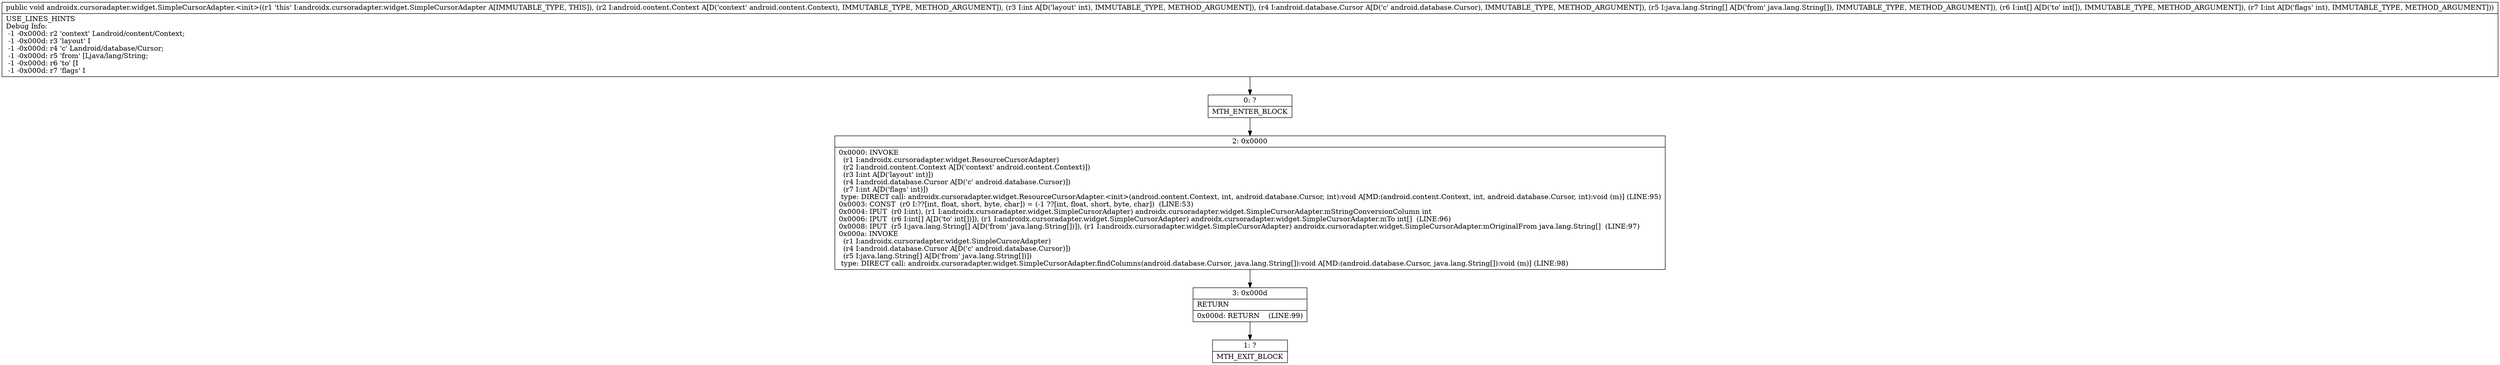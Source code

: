 digraph "CFG forandroidx.cursoradapter.widget.SimpleCursorAdapter.\<init\>(Landroid\/content\/Context;ILandroid\/database\/Cursor;[Ljava\/lang\/String;[II)V" {
Node_0 [shape=record,label="{0\:\ ?|MTH_ENTER_BLOCK\l}"];
Node_2 [shape=record,label="{2\:\ 0x0000|0x0000: INVOKE  \l  (r1 I:androidx.cursoradapter.widget.ResourceCursorAdapter)\l  (r2 I:android.content.Context A[D('context' android.content.Context)])\l  (r3 I:int A[D('layout' int)])\l  (r4 I:android.database.Cursor A[D('c' android.database.Cursor)])\l  (r7 I:int A[D('flags' int)])\l type: DIRECT call: androidx.cursoradapter.widget.ResourceCursorAdapter.\<init\>(android.content.Context, int, android.database.Cursor, int):void A[MD:(android.content.Context, int, android.database.Cursor, int):void (m)] (LINE:95)\l0x0003: CONST  (r0 I:??[int, float, short, byte, char]) = (\-1 ??[int, float, short, byte, char])  (LINE:53)\l0x0004: IPUT  (r0 I:int), (r1 I:androidx.cursoradapter.widget.SimpleCursorAdapter) androidx.cursoradapter.widget.SimpleCursorAdapter.mStringConversionColumn int \l0x0006: IPUT  (r6 I:int[] A[D('to' int[])]), (r1 I:androidx.cursoradapter.widget.SimpleCursorAdapter) androidx.cursoradapter.widget.SimpleCursorAdapter.mTo int[]  (LINE:96)\l0x0008: IPUT  (r5 I:java.lang.String[] A[D('from' java.lang.String[])]), (r1 I:androidx.cursoradapter.widget.SimpleCursorAdapter) androidx.cursoradapter.widget.SimpleCursorAdapter.mOriginalFrom java.lang.String[]  (LINE:97)\l0x000a: INVOKE  \l  (r1 I:androidx.cursoradapter.widget.SimpleCursorAdapter)\l  (r4 I:android.database.Cursor A[D('c' android.database.Cursor)])\l  (r5 I:java.lang.String[] A[D('from' java.lang.String[])])\l type: DIRECT call: androidx.cursoradapter.widget.SimpleCursorAdapter.findColumns(android.database.Cursor, java.lang.String[]):void A[MD:(android.database.Cursor, java.lang.String[]):void (m)] (LINE:98)\l}"];
Node_3 [shape=record,label="{3\:\ 0x000d|RETURN\l|0x000d: RETURN    (LINE:99)\l}"];
Node_1 [shape=record,label="{1\:\ ?|MTH_EXIT_BLOCK\l}"];
MethodNode[shape=record,label="{public void androidx.cursoradapter.widget.SimpleCursorAdapter.\<init\>((r1 'this' I:androidx.cursoradapter.widget.SimpleCursorAdapter A[IMMUTABLE_TYPE, THIS]), (r2 I:android.content.Context A[D('context' android.content.Context), IMMUTABLE_TYPE, METHOD_ARGUMENT]), (r3 I:int A[D('layout' int), IMMUTABLE_TYPE, METHOD_ARGUMENT]), (r4 I:android.database.Cursor A[D('c' android.database.Cursor), IMMUTABLE_TYPE, METHOD_ARGUMENT]), (r5 I:java.lang.String[] A[D('from' java.lang.String[]), IMMUTABLE_TYPE, METHOD_ARGUMENT]), (r6 I:int[] A[D('to' int[]), IMMUTABLE_TYPE, METHOD_ARGUMENT]), (r7 I:int A[D('flags' int), IMMUTABLE_TYPE, METHOD_ARGUMENT]))  | USE_LINES_HINTS\lDebug Info:\l  \-1 \-0x000d: r2 'context' Landroid\/content\/Context;\l  \-1 \-0x000d: r3 'layout' I\l  \-1 \-0x000d: r4 'c' Landroid\/database\/Cursor;\l  \-1 \-0x000d: r5 'from' [Ljava\/lang\/String;\l  \-1 \-0x000d: r6 'to' [I\l  \-1 \-0x000d: r7 'flags' I\l}"];
MethodNode -> Node_0;Node_0 -> Node_2;
Node_2 -> Node_3;
Node_3 -> Node_1;
}

